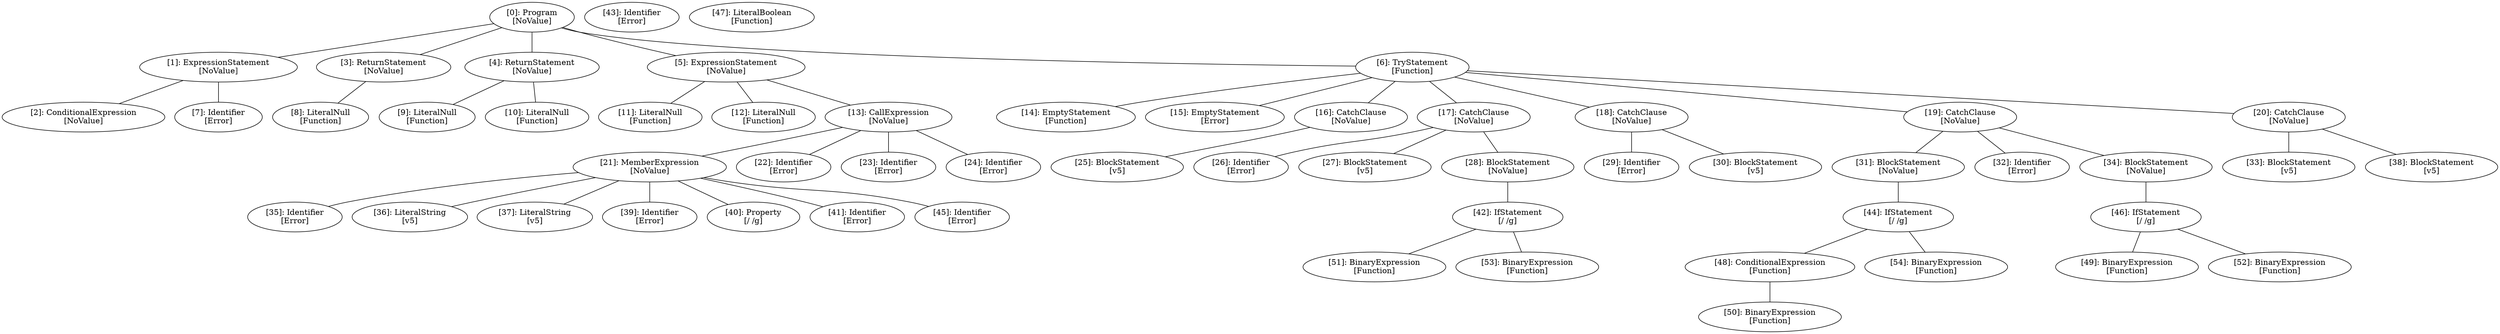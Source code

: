 // Result
graph {
	0 [label="[0]: Program
[NoValue]"]
	1 [label="[1]: ExpressionStatement
[NoValue]"]
	2 [label="[2]: ConditionalExpression
[NoValue]"]
	3 [label="[3]: ReturnStatement
[NoValue]"]
	4 [label="[4]: ReturnStatement
[NoValue]"]
	5 [label="[5]: ExpressionStatement
[NoValue]"]
	6 [label="[6]: TryStatement
[Function]"]
	7 [label="[7]: Identifier
[Error]"]
	8 [label="[8]: LiteralNull
[Function]"]
	9 [label="[9]: LiteralNull
[Function]"]
	10 [label="[10]: LiteralNull
[Function]"]
	11 [label="[11]: LiteralNull
[Function]"]
	12 [label="[12]: LiteralNull
[Function]"]
	13 [label="[13]: CallExpression
[NoValue]"]
	14 [label="[14]: EmptyStatement
[Function]"]
	15 [label="[15]: EmptyStatement
[Error]"]
	16 [label="[16]: CatchClause
[NoValue]"]
	17 [label="[17]: CatchClause
[NoValue]"]
	18 [label="[18]: CatchClause
[NoValue]"]
	19 [label="[19]: CatchClause
[NoValue]"]
	20 [label="[20]: CatchClause
[NoValue]"]
	21 [label="[21]: MemberExpression
[NoValue]"]
	22 [label="[22]: Identifier
[Error]"]
	23 [label="[23]: Identifier
[Error]"]
	24 [label="[24]: Identifier
[Error]"]
	25 [label="[25]: BlockStatement
[v5]"]
	26 [label="[26]: Identifier
[Error]"]
	27 [label="[27]: BlockStatement
[v5]"]
	28 [label="[28]: BlockStatement
[NoValue]"]
	29 [label="[29]: Identifier
[Error]"]
	30 [label="[30]: BlockStatement
[v5]"]
	31 [label="[31]: BlockStatement
[NoValue]"]
	32 [label="[32]: Identifier
[Error]"]
	33 [label="[33]: BlockStatement
[v5]"]
	34 [label="[34]: BlockStatement
[NoValue]"]
	35 [label="[35]: Identifier
[Error]"]
	36 [label="[36]: LiteralString
[v5]"]
	37 [label="[37]: LiteralString
[v5]"]
	38 [label="[38]: BlockStatement
[v5]"]
	39 [label="[39]: Identifier
[Error]"]
	40 [label="[40]: Property
[/ /g]"]
	41 [label="[41]: Identifier
[Error]"]
	42 [label="[42]: IfStatement
[/ /g]"]
	43 [label="[43]: Identifier
[Error]"]
	44 [label="[44]: IfStatement
[/ /g]"]
	45 [label="[45]: Identifier
[Error]"]
	46 [label="[46]: IfStatement
[/ /g]"]
	47 [label="[47]: LiteralBoolean
[Function]"]
	48 [label="[48]: ConditionalExpression
[Function]"]
	49 [label="[49]: BinaryExpression
[Function]"]
	50 [label="[50]: BinaryExpression
[Function]"]
	51 [label="[51]: BinaryExpression
[Function]"]
	52 [label="[52]: BinaryExpression
[Function]"]
	53 [label="[53]: BinaryExpression
[Function]"]
	54 [label="[54]: BinaryExpression
[Function]"]
	0 -- 1
	0 -- 3
	0 -- 4
	0 -- 5
	0 -- 6
	1 -- 2
	1 -- 7
	3 -- 8
	4 -- 9
	4 -- 10
	5 -- 11
	5 -- 12
	5 -- 13
	6 -- 14
	6 -- 15
	6 -- 16
	6 -- 17
	6 -- 18
	6 -- 19
	6 -- 20
	13 -- 21
	13 -- 22
	13 -- 23
	13 -- 24
	16 -- 25
	17 -- 26
	17 -- 27
	17 -- 28
	18 -- 29
	18 -- 30
	19 -- 31
	19 -- 32
	19 -- 34
	20 -- 33
	20 -- 38
	21 -- 35
	21 -- 36
	21 -- 37
	21 -- 39
	21 -- 40
	21 -- 41
	21 -- 45
	28 -- 42
	31 -- 44
	34 -- 46
	42 -- 51
	42 -- 53
	44 -- 48
	44 -- 54
	46 -- 49
	46 -- 52
	48 -- 50
}
